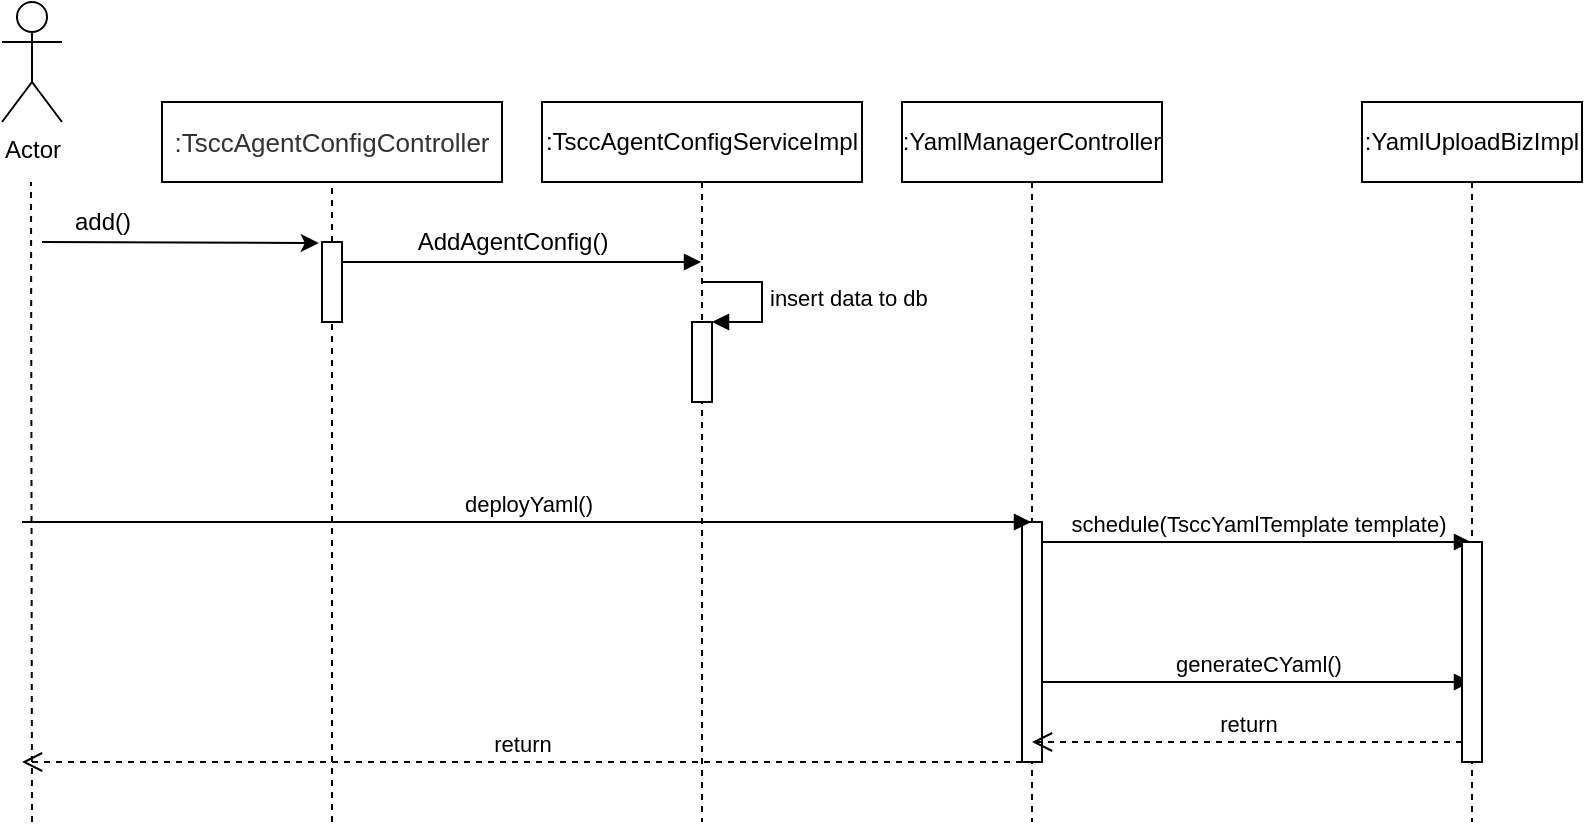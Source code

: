 <mxfile version="15.6.1" type="github">
  <diagram name="Page-1" id="13e1069c-82ec-6db2-03f1-153e76fe0fe0">
    <mxGraphModel dx="1278" dy="547" grid="1" gridSize="10" guides="1" tooltips="1" connect="1" arrows="1" fold="1" page="1" pageScale="1" pageWidth="1100" pageHeight="850" background="none" math="0" shadow="0">
      <root>
        <mxCell id="0" />
        <mxCell id="1" parent="0" />
        <mxCell id="Jof9Z6CB4jA2k8mGvWb9-1" value="Actor" style="shape=umlActor;verticalLabelPosition=bottom;verticalAlign=top;html=1;outlineConnect=0;" vertex="1" parent="1">
          <mxGeometry x="30" y="30" width="30" height="60" as="geometry" />
        </mxCell>
        <mxCell id="Jof9Z6CB4jA2k8mGvWb9-4" value="" style="endArrow=none;dashed=1;html=1;rounded=0;" edge="1" parent="1">
          <mxGeometry width="50" height="50" relative="1" as="geometry">
            <mxPoint x="45" y="440" as="sourcePoint" />
            <mxPoint x="44.5" y="120" as="targetPoint" />
          </mxGeometry>
        </mxCell>
        <mxCell id="Jof9Z6CB4jA2k8mGvWb9-5" value="&lt;span style=&quot;color: rgb(50 , 50 , 50) ; font-size: 13px ; background-color: rgba(255 , 255 , 255 , 0.01)&quot;&gt;:TsccAgentConfigController&lt;/span&gt;" style="rounded=0;whiteSpace=wrap;html=1;" vertex="1" parent="1">
          <mxGeometry x="110" y="80" width="170" height="40" as="geometry" />
        </mxCell>
        <mxCell id="Jof9Z6CB4jA2k8mGvWb9-6" value="" style="endArrow=none;dashed=1;html=1;rounded=0;startArrow=none;entryX=0.5;entryY=1;entryDx=0;entryDy=0;" edge="1" parent="1" source="Jof9Z6CB4jA2k8mGvWb9-9" target="Jof9Z6CB4jA2k8mGvWb9-5">
          <mxGeometry width="50" height="50" relative="1" as="geometry">
            <mxPoint x="195" y="661.6" as="sourcePoint" />
            <mxPoint x="194.5" y="120" as="targetPoint" />
          </mxGeometry>
        </mxCell>
        <mxCell id="Jof9Z6CB4jA2k8mGvWb9-7" value="" style="endArrow=classic;html=1;rounded=0;entryX=-0.16;entryY=0.013;entryDx=0;entryDy=0;entryPerimeter=0;" edge="1" parent="1" target="Jof9Z6CB4jA2k8mGvWb9-9">
          <mxGeometry width="50" height="50" relative="1" as="geometry">
            <mxPoint x="50" y="150" as="sourcePoint" />
            <mxPoint x="200" y="150" as="targetPoint" />
          </mxGeometry>
        </mxCell>
        <mxCell id="Jof9Z6CB4jA2k8mGvWb9-9" value="" style="html=1;points=[];perimeter=orthogonalPerimeter;" vertex="1" parent="1">
          <mxGeometry x="190" y="150" width="10" height="40" as="geometry" />
        </mxCell>
        <mxCell id="Jof9Z6CB4jA2k8mGvWb9-10" value="" style="endArrow=none;dashed=1;html=1;rounded=0;" edge="1" parent="1" target="Jof9Z6CB4jA2k8mGvWb9-9">
          <mxGeometry width="50" height="50" relative="1" as="geometry">
            <mxPoint x="195" y="440" as="sourcePoint" />
            <mxPoint x="194.5" y="120" as="targetPoint" />
          </mxGeometry>
        </mxCell>
        <mxCell id="Jof9Z6CB4jA2k8mGvWb9-11" value="add()" style="text;html=1;align=center;verticalAlign=middle;resizable=0;points=[];autosize=1;strokeColor=none;fillColor=none;" vertex="1" parent="1">
          <mxGeometry x="60" y="130" width="40" height="20" as="geometry" />
        </mxCell>
        <mxCell id="Jof9Z6CB4jA2k8mGvWb9-19" value=":TsccAgentConfigServiceImpl" style="shape=umlLifeline;perimeter=lifelinePerimeter;whiteSpace=wrap;html=1;container=1;collapsible=0;recursiveResize=0;outlineConnect=0;" vertex="1" parent="1">
          <mxGeometry x="300" y="80" width="160" height="360" as="geometry" />
        </mxCell>
        <mxCell id="Jof9Z6CB4jA2k8mGvWb9-33" value="" style="html=1;points=[];perimeter=orthogonalPerimeter;" vertex="1" parent="Jof9Z6CB4jA2k8mGvWb9-19">
          <mxGeometry x="75" y="110" width="10" height="40" as="geometry" />
        </mxCell>
        <mxCell id="Jof9Z6CB4jA2k8mGvWb9-34" value="insert data to db" style="edgeStyle=orthogonalEdgeStyle;html=1;align=left;spacingLeft=2;endArrow=block;rounded=0;entryX=1;entryY=0;" edge="1" target="Jof9Z6CB4jA2k8mGvWb9-33" parent="Jof9Z6CB4jA2k8mGvWb9-19">
          <mxGeometry relative="1" as="geometry">
            <mxPoint x="80" y="90" as="sourcePoint" />
            <Array as="points">
              <mxPoint x="110" y="90" />
            </Array>
          </mxGeometry>
        </mxCell>
        <mxCell id="Jof9Z6CB4jA2k8mGvWb9-22" value="" style="html=1;verticalAlign=bottom;endArrow=block;rounded=0;" edge="1" parent="1" target="Jof9Z6CB4jA2k8mGvWb9-19">
          <mxGeometry width="80" relative="1" as="geometry">
            <mxPoint x="200" y="160" as="sourcePoint" />
            <mxPoint x="430" y="160" as="targetPoint" />
          </mxGeometry>
        </mxCell>
        <mxCell id="Jof9Z6CB4jA2k8mGvWb9-23" value="AddAgentConfig()" style="text;html=1;align=center;verticalAlign=middle;resizable=0;points=[];autosize=1;strokeColor=none;fillColor=none;" vertex="1" parent="1">
          <mxGeometry x="230" y="140" width="110" height="20" as="geometry" />
        </mxCell>
        <mxCell id="Jof9Z6CB4jA2k8mGvWb9-35" value=":YamlManagerController" style="shape=umlLifeline;perimeter=lifelinePerimeter;whiteSpace=wrap;html=1;container=1;collapsible=0;recursiveResize=0;outlineConnect=0;" vertex="1" parent="1">
          <mxGeometry x="480" y="80" width="130" height="360" as="geometry" />
        </mxCell>
        <mxCell id="Jof9Z6CB4jA2k8mGvWb9-42" value="" style="html=1;points=[];perimeter=orthogonalPerimeter;" vertex="1" parent="Jof9Z6CB4jA2k8mGvWb9-35">
          <mxGeometry x="60" y="210" width="10" height="120" as="geometry" />
        </mxCell>
        <mxCell id="Jof9Z6CB4jA2k8mGvWb9-46" value="schedule(TsccYamlTemplate template)" style="html=1;verticalAlign=bottom;endArrow=block;rounded=0;" edge="1" parent="Jof9Z6CB4jA2k8mGvWb9-35" target="Jof9Z6CB4jA2k8mGvWb9-37">
          <mxGeometry width="80" relative="1" as="geometry">
            <mxPoint x="70" y="220" as="sourcePoint" />
            <mxPoint x="150" y="220" as="targetPoint" />
          </mxGeometry>
        </mxCell>
        <mxCell id="Jof9Z6CB4jA2k8mGvWb9-47" value="generateCYaml()" style="html=1;verticalAlign=bottom;endArrow=block;rounded=0;" edge="1" parent="Jof9Z6CB4jA2k8mGvWb9-35" target="Jof9Z6CB4jA2k8mGvWb9-37">
          <mxGeometry width="80" relative="1" as="geometry">
            <mxPoint x="70" y="290" as="sourcePoint" />
            <mxPoint x="150" y="290" as="targetPoint" />
          </mxGeometry>
        </mxCell>
        <mxCell id="Jof9Z6CB4jA2k8mGvWb9-36" value="deployYaml()" style="html=1;verticalAlign=bottom;endArrow=block;rounded=0;" edge="1" parent="1" target="Jof9Z6CB4jA2k8mGvWb9-35">
          <mxGeometry width="80" relative="1" as="geometry">
            <mxPoint x="40" y="290" as="sourcePoint" />
            <mxPoint x="120" y="290" as="targetPoint" />
          </mxGeometry>
        </mxCell>
        <mxCell id="Jof9Z6CB4jA2k8mGvWb9-37" value=":YamlUploadBizImpl" style="shape=umlLifeline;perimeter=lifelinePerimeter;whiteSpace=wrap;html=1;container=1;collapsible=0;recursiveResize=0;outlineConnect=0;" vertex="1" parent="1">
          <mxGeometry x="710" y="80" width="110" height="360" as="geometry" />
        </mxCell>
        <mxCell id="Jof9Z6CB4jA2k8mGvWb9-45" value="" style="html=1;points=[];perimeter=orthogonalPerimeter;" vertex="1" parent="Jof9Z6CB4jA2k8mGvWb9-37">
          <mxGeometry x="50" y="220" width="10" height="110" as="geometry" />
        </mxCell>
        <mxCell id="Jof9Z6CB4jA2k8mGvWb9-48" value="return" style="html=1;verticalAlign=bottom;endArrow=open;dashed=1;endSize=8;rounded=0;" edge="1" parent="1" target="Jof9Z6CB4jA2k8mGvWb9-35">
          <mxGeometry relative="1" as="geometry">
            <mxPoint x="760" y="400" as="sourcePoint" />
            <mxPoint x="680" y="400" as="targetPoint" />
          </mxGeometry>
        </mxCell>
        <mxCell id="Jof9Z6CB4jA2k8mGvWb9-49" value="return" style="html=1;verticalAlign=bottom;endArrow=open;dashed=1;endSize=8;rounded=0;" edge="1" parent="1">
          <mxGeometry relative="1" as="geometry">
            <mxPoint x="540" y="410" as="sourcePoint" />
            <mxPoint x="40" y="410" as="targetPoint" />
          </mxGeometry>
        </mxCell>
      </root>
    </mxGraphModel>
  </diagram>
</mxfile>
